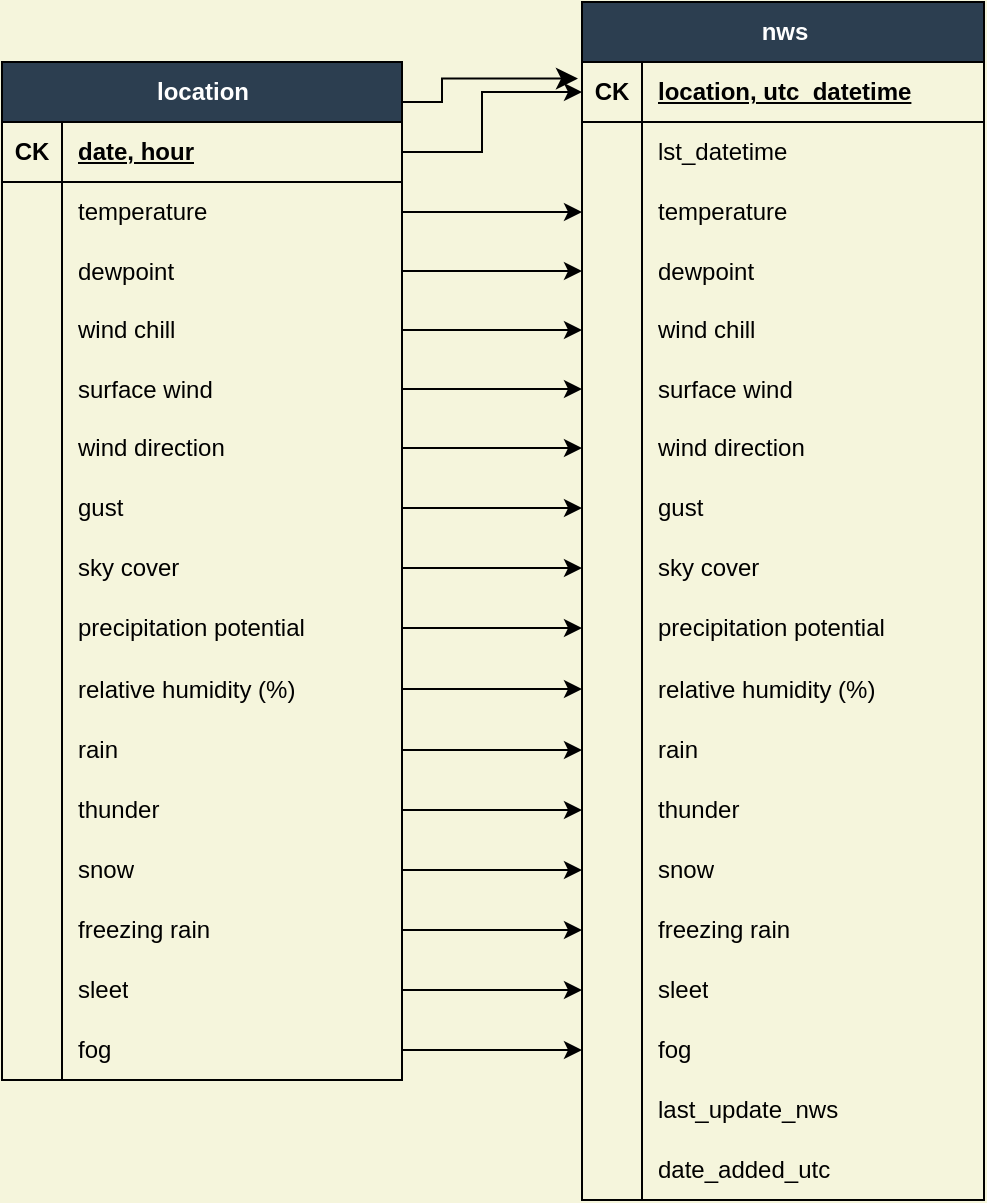 <mxfile version="21.0.2" type="device"><diagram id="R2lEEEUBdFMjLlhIrx00" name="Page-1"><mxGraphModel dx="772" dy="701" grid="1" gridSize="10" guides="1" tooltips="1" connect="1" arrows="1" fold="1" page="1" pageScale="1" pageWidth="1100" pageHeight="850" background="#f5f5dc" math="0" shadow="0" extFonts="Permanent Marker^https://fonts.googleapis.com/css?family=Permanent+Marker"><root><mxCell id="0"/><mxCell id="1" parent="0"/><mxCell id="__kaHYQm96mx7JJjUAg0-199" value="&lt;font color=&quot;#FFFFFF&quot;&gt;location&lt;/font&gt;" style="shape=table;startSize=30;container=1;collapsible=1;childLayout=tableLayout;fixedRows=1;rowLines=0;fontStyle=1;align=center;resizeLast=1;html=1;fillColor=#2c3e50;" parent="1" vertex="1"><mxGeometry x="40" y="50" width="200.0" height="509.0" as="geometry"><mxRectangle x="101" width="120" height="30" as="alternateBounds"/></mxGeometry></mxCell><mxCell id="__kaHYQm96mx7JJjUAg0-200" value="" style="shape=tableRow;horizontal=0;startSize=0;swimlaneHead=0;swimlaneBody=0;fillColor=none;collapsible=0;dropTarget=0;points=[[0,0.5],[1,0.5]];portConstraint=eastwest;top=0;left=0;right=0;bottom=1;" parent="__kaHYQm96mx7JJjUAg0-199" vertex="1"><mxGeometry y="30" width="200.0" height="30" as="geometry"/></mxCell><mxCell id="__kaHYQm96mx7JJjUAg0-201" value="CK" style="shape=partialRectangle;connectable=0;fillColor=none;top=0;left=0;bottom=0;right=0;fontStyle=1;overflow=hidden;whiteSpace=wrap;html=1;" parent="__kaHYQm96mx7JJjUAg0-200" vertex="1"><mxGeometry width="30" height="30" as="geometry"><mxRectangle width="30" height="30" as="alternateBounds"/></mxGeometry></mxCell><mxCell id="__kaHYQm96mx7JJjUAg0-202" value="&lt;div&gt;date, hour &lt;br&gt;&lt;/div&gt;" style="shape=partialRectangle;connectable=0;fillColor=none;top=0;left=0;bottom=0;right=0;align=left;spacingLeft=6;fontStyle=5;overflow=hidden;whiteSpace=wrap;html=1;" parent="__kaHYQm96mx7JJjUAg0-200" vertex="1"><mxGeometry x="30" width="170.0" height="30" as="geometry"><mxRectangle width="170.0" height="30" as="alternateBounds"/></mxGeometry></mxCell><mxCell id="__kaHYQm96mx7JJjUAg0-209" style="shape=tableRow;horizontal=0;startSize=0;swimlaneHead=0;swimlaneBody=0;fillColor=none;collapsible=0;dropTarget=0;points=[[0,0.5],[1,0.5]];portConstraint=eastwest;top=0;left=0;right=0;bottom=0;" parent="__kaHYQm96mx7JJjUAg0-199" vertex="1"><mxGeometry y="60" width="200.0" height="30" as="geometry"/></mxCell><mxCell id="__kaHYQm96mx7JJjUAg0-210" value="" style="shape=partialRectangle;connectable=0;fillColor=none;top=0;left=0;bottom=0;right=0;editable=1;overflow=hidden;whiteSpace=wrap;html=1;" parent="__kaHYQm96mx7JJjUAg0-209" vertex="1"><mxGeometry width="30" height="30" as="geometry"><mxRectangle width="30" height="30" as="alternateBounds"/></mxGeometry></mxCell><mxCell id="__kaHYQm96mx7JJjUAg0-211" value="temperature" style="shape=partialRectangle;connectable=0;fillColor=none;top=0;left=0;bottom=0;right=0;align=left;spacingLeft=6;overflow=hidden;whiteSpace=wrap;html=1;" parent="__kaHYQm96mx7JJjUAg0-209" vertex="1"><mxGeometry x="30" width="170.0" height="30" as="geometry"><mxRectangle width="170.0" height="30" as="alternateBounds"/></mxGeometry></mxCell><mxCell id="__kaHYQm96mx7JJjUAg0-212" style="shape=tableRow;horizontal=0;startSize=0;swimlaneHead=0;swimlaneBody=0;fillColor=none;collapsible=0;dropTarget=0;points=[[0,0.5],[1,0.5]];portConstraint=eastwest;top=0;left=0;right=0;bottom=0;" parent="__kaHYQm96mx7JJjUAg0-199" vertex="1"><mxGeometry y="90" width="200.0" height="29" as="geometry"/></mxCell><mxCell id="__kaHYQm96mx7JJjUAg0-213" style="shape=partialRectangle;connectable=0;fillColor=none;top=0;left=0;bottom=0;right=0;editable=1;overflow=hidden;whiteSpace=wrap;html=1;" parent="__kaHYQm96mx7JJjUAg0-212" vertex="1"><mxGeometry width="30" height="29" as="geometry"><mxRectangle width="30" height="29" as="alternateBounds"/></mxGeometry></mxCell><mxCell id="__kaHYQm96mx7JJjUAg0-214" value="&lt;div&gt;dewpoint&lt;/div&gt;" style="shape=partialRectangle;connectable=0;fillColor=none;top=0;left=0;bottom=0;right=0;align=left;spacingLeft=6;overflow=hidden;whiteSpace=wrap;html=1;" parent="__kaHYQm96mx7JJjUAg0-212" vertex="1"><mxGeometry x="30" width="170.0" height="29" as="geometry"><mxRectangle width="170.0" height="29" as="alternateBounds"/></mxGeometry></mxCell><mxCell id="__kaHYQm96mx7JJjUAg0-215" style="shape=tableRow;horizontal=0;startSize=0;swimlaneHead=0;swimlaneBody=0;fillColor=none;collapsible=0;dropTarget=0;points=[[0,0.5],[1,0.5]];portConstraint=eastwest;top=0;left=0;right=0;bottom=0;" parent="__kaHYQm96mx7JJjUAg0-199" vertex="1"><mxGeometry y="119" width="200.0" height="30" as="geometry"/></mxCell><mxCell id="__kaHYQm96mx7JJjUAg0-216" style="shape=partialRectangle;connectable=0;fillColor=none;top=0;left=0;bottom=0;right=0;editable=1;overflow=hidden;whiteSpace=wrap;html=1;" parent="__kaHYQm96mx7JJjUAg0-215" vertex="1"><mxGeometry width="30" height="30" as="geometry"><mxRectangle width="30" height="30" as="alternateBounds"/></mxGeometry></mxCell><mxCell id="__kaHYQm96mx7JJjUAg0-217" value="wind chill" style="shape=partialRectangle;connectable=0;fillColor=none;top=0;left=0;bottom=0;right=0;align=left;spacingLeft=6;overflow=hidden;whiteSpace=wrap;html=1;" parent="__kaHYQm96mx7JJjUAg0-215" vertex="1"><mxGeometry x="30" width="170.0" height="30" as="geometry"><mxRectangle width="170.0" height="30" as="alternateBounds"/></mxGeometry></mxCell><mxCell id="__kaHYQm96mx7JJjUAg0-218" style="shape=tableRow;horizontal=0;startSize=0;swimlaneHead=0;swimlaneBody=0;fillColor=none;collapsible=0;dropTarget=0;points=[[0,0.5],[1,0.5]];portConstraint=eastwest;top=0;left=0;right=0;bottom=0;" parent="__kaHYQm96mx7JJjUAg0-199" vertex="1"><mxGeometry y="149" width="200.0" height="29" as="geometry"/></mxCell><mxCell id="__kaHYQm96mx7JJjUAg0-219" style="shape=partialRectangle;connectable=0;fillColor=none;top=0;left=0;bottom=0;right=0;editable=1;overflow=hidden;whiteSpace=wrap;html=1;" parent="__kaHYQm96mx7JJjUAg0-218" vertex="1"><mxGeometry width="30" height="29" as="geometry"><mxRectangle width="30" height="29" as="alternateBounds"/></mxGeometry></mxCell><mxCell id="__kaHYQm96mx7JJjUAg0-220" value="surface wind " style="shape=partialRectangle;connectable=0;fillColor=none;top=0;left=0;bottom=0;right=0;align=left;spacingLeft=6;overflow=hidden;whiteSpace=wrap;html=1;" parent="__kaHYQm96mx7JJjUAg0-218" vertex="1"><mxGeometry x="30" width="170.0" height="29" as="geometry"><mxRectangle width="170.0" height="29" as="alternateBounds"/></mxGeometry></mxCell><mxCell id="__kaHYQm96mx7JJjUAg0-221" style="shape=tableRow;horizontal=0;startSize=0;swimlaneHead=0;swimlaneBody=0;fillColor=none;collapsible=0;dropTarget=0;points=[[0,0.5],[1,0.5]];portConstraint=eastwest;top=0;left=0;right=0;bottom=0;" parent="__kaHYQm96mx7JJjUAg0-199" vertex="1"><mxGeometry y="178" width="200.0" height="30" as="geometry"/></mxCell><mxCell id="__kaHYQm96mx7JJjUAg0-222" style="shape=partialRectangle;connectable=0;fillColor=none;top=0;left=0;bottom=0;right=0;editable=1;overflow=hidden;whiteSpace=wrap;html=1;" parent="__kaHYQm96mx7JJjUAg0-221" vertex="1"><mxGeometry width="30" height="30" as="geometry"><mxRectangle width="30" height="30" as="alternateBounds"/></mxGeometry></mxCell><mxCell id="__kaHYQm96mx7JJjUAg0-223" value="wind direction " style="shape=partialRectangle;connectable=0;fillColor=none;top=0;left=0;bottom=0;right=0;align=left;spacingLeft=6;overflow=hidden;whiteSpace=wrap;html=1;" parent="__kaHYQm96mx7JJjUAg0-221" vertex="1"><mxGeometry x="30" width="170.0" height="30" as="geometry"><mxRectangle width="170.0" height="30" as="alternateBounds"/></mxGeometry></mxCell><mxCell id="__kaHYQm96mx7JJjUAg0-224" style="shape=tableRow;horizontal=0;startSize=0;swimlaneHead=0;swimlaneBody=0;fillColor=none;collapsible=0;dropTarget=0;points=[[0,0.5],[1,0.5]];portConstraint=eastwest;top=0;left=0;right=0;bottom=0;" parent="__kaHYQm96mx7JJjUAg0-199" vertex="1"><mxGeometry y="208" width="200.0" height="30" as="geometry"/></mxCell><mxCell id="__kaHYQm96mx7JJjUAg0-225" style="shape=partialRectangle;connectable=0;fillColor=none;top=0;left=0;bottom=0;right=0;editable=1;overflow=hidden;whiteSpace=wrap;html=1;" parent="__kaHYQm96mx7JJjUAg0-224" vertex="1"><mxGeometry width="30" height="30" as="geometry"><mxRectangle width="30" height="30" as="alternateBounds"/></mxGeometry></mxCell><mxCell id="__kaHYQm96mx7JJjUAg0-226" value="gust " style="shape=partialRectangle;connectable=0;fillColor=none;top=0;left=0;bottom=0;right=0;align=left;spacingLeft=6;overflow=hidden;whiteSpace=wrap;html=1;" parent="__kaHYQm96mx7JJjUAg0-224" vertex="1"><mxGeometry x="30" width="170.0" height="30" as="geometry"><mxRectangle width="170.0" height="30" as="alternateBounds"/></mxGeometry></mxCell><mxCell id="__kaHYQm96mx7JJjUAg0-227" style="shape=tableRow;horizontal=0;startSize=0;swimlaneHead=0;swimlaneBody=0;fillColor=none;collapsible=0;dropTarget=0;points=[[0,0.5],[1,0.5]];portConstraint=eastwest;top=0;left=0;right=0;bottom=0;" parent="__kaHYQm96mx7JJjUAg0-199" vertex="1"><mxGeometry y="238" width="200.0" height="30" as="geometry"/></mxCell><mxCell id="__kaHYQm96mx7JJjUAg0-228" style="shape=partialRectangle;connectable=0;fillColor=none;top=0;left=0;bottom=0;right=0;editable=1;overflow=hidden;whiteSpace=wrap;html=1;" parent="__kaHYQm96mx7JJjUAg0-227" vertex="1"><mxGeometry width="30" height="30" as="geometry"><mxRectangle width="30" height="30" as="alternateBounds"/></mxGeometry></mxCell><mxCell id="__kaHYQm96mx7JJjUAg0-229" value="sky cover" style="shape=partialRectangle;connectable=0;fillColor=none;top=0;left=0;bottom=0;right=0;align=left;spacingLeft=6;overflow=hidden;whiteSpace=wrap;html=1;" parent="__kaHYQm96mx7JJjUAg0-227" vertex="1"><mxGeometry x="30" width="170.0" height="30" as="geometry"><mxRectangle width="170.0" height="30" as="alternateBounds"/></mxGeometry></mxCell><mxCell id="__kaHYQm96mx7JJjUAg0-230" style="shape=tableRow;horizontal=0;startSize=0;swimlaneHead=0;swimlaneBody=0;fillColor=none;collapsible=0;dropTarget=0;points=[[0,0.5],[1,0.5]];portConstraint=eastwest;top=0;left=0;right=0;bottom=0;" parent="__kaHYQm96mx7JJjUAg0-199" vertex="1"><mxGeometry y="268" width="200.0" height="30" as="geometry"/></mxCell><mxCell id="__kaHYQm96mx7JJjUAg0-231" style="shape=partialRectangle;connectable=0;fillColor=none;top=0;left=0;bottom=0;right=0;editable=1;overflow=hidden;whiteSpace=wrap;html=1;" parent="__kaHYQm96mx7JJjUAg0-230" vertex="1"><mxGeometry width="30" height="30" as="geometry"><mxRectangle width="30" height="30" as="alternateBounds"/></mxGeometry></mxCell><mxCell id="__kaHYQm96mx7JJjUAg0-232" value="precipitation potential " style="shape=partialRectangle;connectable=0;fillColor=none;top=0;left=0;bottom=0;right=0;align=left;spacingLeft=6;overflow=hidden;whiteSpace=wrap;html=1;" parent="__kaHYQm96mx7JJjUAg0-230" vertex="1"><mxGeometry x="30" width="170.0" height="30" as="geometry"><mxRectangle width="170.0" height="30" as="alternateBounds"/></mxGeometry></mxCell><mxCell id="__kaHYQm96mx7JJjUAg0-233" style="shape=tableRow;horizontal=0;startSize=0;swimlaneHead=0;swimlaneBody=0;fillColor=none;collapsible=0;dropTarget=0;points=[[0,0.5],[1,0.5]];portConstraint=eastwest;top=0;left=0;right=0;bottom=0;" parent="__kaHYQm96mx7JJjUAg0-199" vertex="1"><mxGeometry y="298" width="200.0" height="31" as="geometry"/></mxCell><mxCell id="__kaHYQm96mx7JJjUAg0-234" style="shape=partialRectangle;connectable=0;fillColor=none;top=0;left=0;bottom=0;right=0;editable=1;overflow=hidden;whiteSpace=wrap;html=1;" parent="__kaHYQm96mx7JJjUAg0-233" vertex="1"><mxGeometry width="30" height="31" as="geometry"><mxRectangle width="30" height="31" as="alternateBounds"/></mxGeometry></mxCell><mxCell id="__kaHYQm96mx7JJjUAg0-235" value="relative humidity (%) " style="shape=partialRectangle;connectable=0;fillColor=none;top=0;left=0;bottom=0;right=0;align=left;spacingLeft=6;overflow=hidden;whiteSpace=wrap;html=1;" parent="__kaHYQm96mx7JJjUAg0-233" vertex="1"><mxGeometry x="30" width="170.0" height="31" as="geometry"><mxRectangle width="170.0" height="31" as="alternateBounds"/></mxGeometry></mxCell><mxCell id="__kaHYQm96mx7JJjUAg0-236" style="shape=tableRow;horizontal=0;startSize=0;swimlaneHead=0;swimlaneBody=0;fillColor=none;collapsible=0;dropTarget=0;points=[[0,0.5],[1,0.5]];portConstraint=eastwest;top=0;left=0;right=0;bottom=0;" parent="__kaHYQm96mx7JJjUAg0-199" vertex="1"><mxGeometry y="329" width="200.0" height="30" as="geometry"/></mxCell><mxCell id="__kaHYQm96mx7JJjUAg0-237" style="shape=partialRectangle;connectable=0;fillColor=none;top=0;left=0;bottom=0;right=0;editable=1;overflow=hidden;whiteSpace=wrap;html=1;" parent="__kaHYQm96mx7JJjUAg0-236" vertex="1"><mxGeometry width="30" height="30" as="geometry"><mxRectangle width="30" height="30" as="alternateBounds"/></mxGeometry></mxCell><mxCell id="__kaHYQm96mx7JJjUAg0-238" value="&lt;div&gt;rain &lt;br&gt;&lt;/div&gt;" style="shape=partialRectangle;connectable=0;fillColor=none;top=0;left=0;bottom=0;right=0;align=left;spacingLeft=6;overflow=hidden;whiteSpace=wrap;html=1;" parent="__kaHYQm96mx7JJjUAg0-236" vertex="1"><mxGeometry x="30" width="170.0" height="30" as="geometry"><mxRectangle width="170.0" height="30" as="alternateBounds"/></mxGeometry></mxCell><mxCell id="__kaHYQm96mx7JJjUAg0-239" style="shape=tableRow;horizontal=0;startSize=0;swimlaneHead=0;swimlaneBody=0;fillColor=none;collapsible=0;dropTarget=0;points=[[0,0.5],[1,0.5]];portConstraint=eastwest;top=0;left=0;right=0;bottom=0;" parent="__kaHYQm96mx7JJjUAg0-199" vertex="1"><mxGeometry y="359" width="200.0" height="30" as="geometry"/></mxCell><mxCell id="__kaHYQm96mx7JJjUAg0-240" style="shape=partialRectangle;connectable=0;fillColor=none;top=0;left=0;bottom=0;right=0;editable=1;overflow=hidden;whiteSpace=wrap;html=1;" parent="__kaHYQm96mx7JJjUAg0-239" vertex="1"><mxGeometry width="30" height="30" as="geometry"><mxRectangle width="30" height="30" as="alternateBounds"/></mxGeometry></mxCell><mxCell id="__kaHYQm96mx7JJjUAg0-241" value="thunder " style="shape=partialRectangle;connectable=0;fillColor=none;top=0;left=0;bottom=0;right=0;align=left;spacingLeft=6;overflow=hidden;whiteSpace=wrap;html=1;" parent="__kaHYQm96mx7JJjUAg0-239" vertex="1"><mxGeometry x="30" width="170.0" height="30" as="geometry"><mxRectangle width="170.0" height="30" as="alternateBounds"/></mxGeometry></mxCell><mxCell id="WIcXrhWQ59mUm406_0vL-55" style="shape=tableRow;horizontal=0;startSize=0;swimlaneHead=0;swimlaneBody=0;fillColor=none;collapsible=0;dropTarget=0;points=[[0,0.5],[1,0.5]];portConstraint=eastwest;top=0;left=0;right=0;bottom=0;" vertex="1" parent="__kaHYQm96mx7JJjUAg0-199"><mxGeometry y="389" width="200.0" height="30" as="geometry"/></mxCell><mxCell id="WIcXrhWQ59mUm406_0vL-56" style="shape=partialRectangle;connectable=0;fillColor=none;top=0;left=0;bottom=0;right=0;editable=1;overflow=hidden;whiteSpace=wrap;html=1;" vertex="1" parent="WIcXrhWQ59mUm406_0vL-55"><mxGeometry width="30" height="30" as="geometry"><mxRectangle width="30" height="30" as="alternateBounds"/></mxGeometry></mxCell><mxCell id="WIcXrhWQ59mUm406_0vL-57" value="snow " style="shape=partialRectangle;connectable=0;fillColor=none;top=0;left=0;bottom=0;right=0;align=left;spacingLeft=6;overflow=hidden;whiteSpace=wrap;html=1;" vertex="1" parent="WIcXrhWQ59mUm406_0vL-55"><mxGeometry x="30" width="170.0" height="30" as="geometry"><mxRectangle width="170.0" height="30" as="alternateBounds"/></mxGeometry></mxCell><mxCell id="__kaHYQm96mx7JJjUAg0-254" style="shape=tableRow;horizontal=0;startSize=0;swimlaneHead=0;swimlaneBody=0;fillColor=none;collapsible=0;dropTarget=0;points=[[0,0.5],[1,0.5]];portConstraint=eastwest;top=0;left=0;right=0;bottom=0;" parent="__kaHYQm96mx7JJjUAg0-199" vertex="1"><mxGeometry y="419" width="200.0" height="30" as="geometry"/></mxCell><mxCell id="__kaHYQm96mx7JJjUAg0-255" style="shape=partialRectangle;connectable=0;fillColor=none;top=0;left=0;bottom=0;right=0;editable=1;overflow=hidden;whiteSpace=wrap;html=1;" parent="__kaHYQm96mx7JJjUAg0-254" vertex="1"><mxGeometry width="30" height="30" as="geometry"><mxRectangle width="30" height="30" as="alternateBounds"/></mxGeometry></mxCell><mxCell id="__kaHYQm96mx7JJjUAg0-256" value="freezing rain " style="shape=partialRectangle;connectable=0;fillColor=none;top=0;left=0;bottom=0;right=0;align=left;spacingLeft=6;overflow=hidden;whiteSpace=wrap;html=1;" parent="__kaHYQm96mx7JJjUAg0-254" vertex="1"><mxGeometry x="30" width="170.0" height="30" as="geometry"><mxRectangle width="170.0" height="30" as="alternateBounds"/></mxGeometry></mxCell><mxCell id="WIcXrhWQ59mUm406_0vL-3" style="shape=tableRow;horizontal=0;startSize=0;swimlaneHead=0;swimlaneBody=0;fillColor=none;collapsible=0;dropTarget=0;points=[[0,0.5],[1,0.5]];portConstraint=eastwest;top=0;left=0;right=0;bottom=0;" vertex="1" parent="__kaHYQm96mx7JJjUAg0-199"><mxGeometry y="449" width="200.0" height="30" as="geometry"/></mxCell><mxCell id="WIcXrhWQ59mUm406_0vL-4" style="shape=partialRectangle;connectable=0;fillColor=none;top=0;left=0;bottom=0;right=0;editable=1;overflow=hidden;whiteSpace=wrap;html=1;" vertex="1" parent="WIcXrhWQ59mUm406_0vL-3"><mxGeometry width="30" height="30" as="geometry"><mxRectangle width="30" height="30" as="alternateBounds"/></mxGeometry></mxCell><mxCell id="WIcXrhWQ59mUm406_0vL-5" value="sleet " style="shape=partialRectangle;connectable=0;fillColor=none;top=0;left=0;bottom=0;right=0;align=left;spacingLeft=6;overflow=hidden;whiteSpace=wrap;html=1;" vertex="1" parent="WIcXrhWQ59mUm406_0vL-3"><mxGeometry x="30" width="170.0" height="30" as="geometry"><mxRectangle width="170.0" height="30" as="alternateBounds"/></mxGeometry></mxCell><mxCell id="WIcXrhWQ59mUm406_0vL-58" style="shape=tableRow;horizontal=0;startSize=0;swimlaneHead=0;swimlaneBody=0;fillColor=none;collapsible=0;dropTarget=0;points=[[0,0.5],[1,0.5]];portConstraint=eastwest;top=0;left=0;right=0;bottom=0;" vertex="1" parent="__kaHYQm96mx7JJjUAg0-199"><mxGeometry y="479" width="200.0" height="30" as="geometry"/></mxCell><mxCell id="WIcXrhWQ59mUm406_0vL-59" style="shape=partialRectangle;connectable=0;fillColor=none;top=0;left=0;bottom=0;right=0;editable=1;overflow=hidden;whiteSpace=wrap;html=1;" vertex="1" parent="WIcXrhWQ59mUm406_0vL-58"><mxGeometry width="30" height="30" as="geometry"><mxRectangle width="30" height="30" as="alternateBounds"/></mxGeometry></mxCell><mxCell id="WIcXrhWQ59mUm406_0vL-60" value="fog " style="shape=partialRectangle;connectable=0;fillColor=none;top=0;left=0;bottom=0;right=0;align=left;spacingLeft=6;overflow=hidden;whiteSpace=wrap;html=1;" vertex="1" parent="WIcXrhWQ59mUm406_0vL-58"><mxGeometry x="30" width="170.0" height="30" as="geometry"><mxRectangle width="170.0" height="30" as="alternateBounds"/></mxGeometry></mxCell><mxCell id="WIcXrhWQ59mUm406_0vL-6" value="&lt;font color=&quot;#FFFFFF&quot;&gt;nws&lt;/font&gt;" style="shape=table;startSize=30;container=1;collapsible=1;childLayout=tableLayout;fixedRows=1;rowLines=0;fontStyle=1;align=center;resizeLast=1;html=1;fillColor=#2c3e50;" vertex="1" parent="1"><mxGeometry x="330" y="20" width="201" height="599.0" as="geometry"><mxRectangle x="101" width="120" height="30" as="alternateBounds"/></mxGeometry></mxCell><mxCell id="WIcXrhWQ59mUm406_0vL-7" value="" style="shape=tableRow;horizontal=0;startSize=0;swimlaneHead=0;swimlaneBody=0;fillColor=none;collapsible=0;dropTarget=0;points=[[0,0.5],[1,0.5]];portConstraint=eastwest;top=0;left=0;right=0;bottom=1;" vertex="1" parent="WIcXrhWQ59mUm406_0vL-6"><mxGeometry y="30" width="201" height="30" as="geometry"/></mxCell><mxCell id="WIcXrhWQ59mUm406_0vL-8" value="CK" style="shape=partialRectangle;connectable=0;fillColor=none;top=0;left=0;bottom=0;right=0;fontStyle=1;overflow=hidden;whiteSpace=wrap;html=1;" vertex="1" parent="WIcXrhWQ59mUm406_0vL-7"><mxGeometry width="30" height="30" as="geometry"><mxRectangle width="30" height="30" as="alternateBounds"/></mxGeometry></mxCell><mxCell id="WIcXrhWQ59mUm406_0vL-9" value="location, utc_datetime " style="shape=partialRectangle;connectable=0;fillColor=none;top=0;left=0;bottom=0;right=0;align=left;spacingLeft=6;fontStyle=5;overflow=hidden;whiteSpace=wrap;html=1;" vertex="1" parent="WIcXrhWQ59mUm406_0vL-7"><mxGeometry x="30" width="171" height="30" as="geometry"><mxRectangle width="171" height="30" as="alternateBounds"/></mxGeometry></mxCell><mxCell id="WIcXrhWQ59mUm406_0vL-10" style="shape=tableRow;horizontal=0;startSize=0;swimlaneHead=0;swimlaneBody=0;fillColor=none;collapsible=0;dropTarget=0;points=[[0,0.5],[1,0.5]];portConstraint=eastwest;top=0;left=0;right=0;bottom=0;" vertex="1" parent="WIcXrhWQ59mUm406_0vL-6"><mxGeometry y="60" width="201" height="30" as="geometry"/></mxCell><mxCell id="WIcXrhWQ59mUm406_0vL-11" style="shape=partialRectangle;connectable=0;fillColor=none;top=0;left=0;bottom=0;right=0;editable=1;overflow=hidden;whiteSpace=wrap;html=1;" vertex="1" parent="WIcXrhWQ59mUm406_0vL-10"><mxGeometry width="30" height="30" as="geometry"><mxRectangle width="30" height="30" as="alternateBounds"/></mxGeometry></mxCell><mxCell id="WIcXrhWQ59mUm406_0vL-12" value="lst_datetime" style="shape=partialRectangle;connectable=0;fillColor=none;top=0;left=0;bottom=0;right=0;align=left;spacingLeft=6;overflow=hidden;whiteSpace=wrap;html=1;" vertex="1" parent="WIcXrhWQ59mUm406_0vL-10"><mxGeometry x="30" width="171" height="30" as="geometry"><mxRectangle width="171" height="30" as="alternateBounds"/></mxGeometry></mxCell><mxCell id="WIcXrhWQ59mUm406_0vL-16" style="shape=tableRow;horizontal=0;startSize=0;swimlaneHead=0;swimlaneBody=0;fillColor=none;collapsible=0;dropTarget=0;points=[[0,0.5],[1,0.5]];portConstraint=eastwest;top=0;left=0;right=0;bottom=0;" vertex="1" parent="WIcXrhWQ59mUm406_0vL-6"><mxGeometry y="90" width="201" height="30" as="geometry"/></mxCell><mxCell id="WIcXrhWQ59mUm406_0vL-17" value="" style="shape=partialRectangle;connectable=0;fillColor=none;top=0;left=0;bottom=0;right=0;editable=1;overflow=hidden;whiteSpace=wrap;html=1;" vertex="1" parent="WIcXrhWQ59mUm406_0vL-16"><mxGeometry width="30" height="30" as="geometry"><mxRectangle width="30" height="30" as="alternateBounds"/></mxGeometry></mxCell><mxCell id="WIcXrhWQ59mUm406_0vL-18" value="temperature" style="shape=partialRectangle;connectable=0;fillColor=none;top=0;left=0;bottom=0;right=0;align=left;spacingLeft=6;overflow=hidden;whiteSpace=wrap;html=1;" vertex="1" parent="WIcXrhWQ59mUm406_0vL-16"><mxGeometry x="30" width="171" height="30" as="geometry"><mxRectangle width="171" height="30" as="alternateBounds"/></mxGeometry></mxCell><mxCell id="WIcXrhWQ59mUm406_0vL-19" style="shape=tableRow;horizontal=0;startSize=0;swimlaneHead=0;swimlaneBody=0;fillColor=none;collapsible=0;dropTarget=0;points=[[0,0.5],[1,0.5]];portConstraint=eastwest;top=0;left=0;right=0;bottom=0;" vertex="1" parent="WIcXrhWQ59mUm406_0vL-6"><mxGeometry y="120" width="201" height="29" as="geometry"/></mxCell><mxCell id="WIcXrhWQ59mUm406_0vL-20" style="shape=partialRectangle;connectable=0;fillColor=none;top=0;left=0;bottom=0;right=0;editable=1;overflow=hidden;whiteSpace=wrap;html=1;" vertex="1" parent="WIcXrhWQ59mUm406_0vL-19"><mxGeometry width="30" height="29" as="geometry"><mxRectangle width="30" height="29" as="alternateBounds"/></mxGeometry></mxCell><mxCell id="WIcXrhWQ59mUm406_0vL-21" value="&lt;div&gt;dewpoint&lt;/div&gt;" style="shape=partialRectangle;connectable=0;fillColor=none;top=0;left=0;bottom=0;right=0;align=left;spacingLeft=6;overflow=hidden;whiteSpace=wrap;html=1;" vertex="1" parent="WIcXrhWQ59mUm406_0vL-19"><mxGeometry x="30" width="171" height="29" as="geometry"><mxRectangle width="171" height="29" as="alternateBounds"/></mxGeometry></mxCell><mxCell id="WIcXrhWQ59mUm406_0vL-22" style="shape=tableRow;horizontal=0;startSize=0;swimlaneHead=0;swimlaneBody=0;fillColor=none;collapsible=0;dropTarget=0;points=[[0,0.5],[1,0.5]];portConstraint=eastwest;top=0;left=0;right=0;bottom=0;" vertex="1" parent="WIcXrhWQ59mUm406_0vL-6"><mxGeometry y="149" width="201" height="30" as="geometry"/></mxCell><mxCell id="WIcXrhWQ59mUm406_0vL-23" style="shape=partialRectangle;connectable=0;fillColor=none;top=0;left=0;bottom=0;right=0;editable=1;overflow=hidden;whiteSpace=wrap;html=1;" vertex="1" parent="WIcXrhWQ59mUm406_0vL-22"><mxGeometry width="30" height="30" as="geometry"><mxRectangle width="30" height="30" as="alternateBounds"/></mxGeometry></mxCell><mxCell id="WIcXrhWQ59mUm406_0vL-24" value="wind chill" style="shape=partialRectangle;connectable=0;fillColor=none;top=0;left=0;bottom=0;right=0;align=left;spacingLeft=6;overflow=hidden;whiteSpace=wrap;html=1;" vertex="1" parent="WIcXrhWQ59mUm406_0vL-22"><mxGeometry x="30" width="171" height="30" as="geometry"><mxRectangle width="171" height="30" as="alternateBounds"/></mxGeometry></mxCell><mxCell id="WIcXrhWQ59mUm406_0vL-25" style="shape=tableRow;horizontal=0;startSize=0;swimlaneHead=0;swimlaneBody=0;fillColor=none;collapsible=0;dropTarget=0;points=[[0,0.5],[1,0.5]];portConstraint=eastwest;top=0;left=0;right=0;bottom=0;" vertex="1" parent="WIcXrhWQ59mUm406_0vL-6"><mxGeometry y="179" width="201" height="29" as="geometry"/></mxCell><mxCell id="WIcXrhWQ59mUm406_0vL-26" style="shape=partialRectangle;connectable=0;fillColor=none;top=0;left=0;bottom=0;right=0;editable=1;overflow=hidden;whiteSpace=wrap;html=1;" vertex="1" parent="WIcXrhWQ59mUm406_0vL-25"><mxGeometry width="30" height="29" as="geometry"><mxRectangle width="30" height="29" as="alternateBounds"/></mxGeometry></mxCell><mxCell id="WIcXrhWQ59mUm406_0vL-27" value="surface wind " style="shape=partialRectangle;connectable=0;fillColor=none;top=0;left=0;bottom=0;right=0;align=left;spacingLeft=6;overflow=hidden;whiteSpace=wrap;html=1;" vertex="1" parent="WIcXrhWQ59mUm406_0vL-25"><mxGeometry x="30" width="171" height="29" as="geometry"><mxRectangle width="171" height="29" as="alternateBounds"/></mxGeometry></mxCell><mxCell id="WIcXrhWQ59mUm406_0vL-28" style="shape=tableRow;horizontal=0;startSize=0;swimlaneHead=0;swimlaneBody=0;fillColor=none;collapsible=0;dropTarget=0;points=[[0,0.5],[1,0.5]];portConstraint=eastwest;top=0;left=0;right=0;bottom=0;" vertex="1" parent="WIcXrhWQ59mUm406_0vL-6"><mxGeometry y="208" width="201" height="30" as="geometry"/></mxCell><mxCell id="WIcXrhWQ59mUm406_0vL-29" style="shape=partialRectangle;connectable=0;fillColor=none;top=0;left=0;bottom=0;right=0;editable=1;overflow=hidden;whiteSpace=wrap;html=1;" vertex="1" parent="WIcXrhWQ59mUm406_0vL-28"><mxGeometry width="30" height="30" as="geometry"><mxRectangle width="30" height="30" as="alternateBounds"/></mxGeometry></mxCell><mxCell id="WIcXrhWQ59mUm406_0vL-30" value="wind direction " style="shape=partialRectangle;connectable=0;fillColor=none;top=0;left=0;bottom=0;right=0;align=left;spacingLeft=6;overflow=hidden;whiteSpace=wrap;html=1;" vertex="1" parent="WIcXrhWQ59mUm406_0vL-28"><mxGeometry x="30" width="171" height="30" as="geometry"><mxRectangle width="171" height="30" as="alternateBounds"/></mxGeometry></mxCell><mxCell id="WIcXrhWQ59mUm406_0vL-31" style="shape=tableRow;horizontal=0;startSize=0;swimlaneHead=0;swimlaneBody=0;fillColor=none;collapsible=0;dropTarget=0;points=[[0,0.5],[1,0.5]];portConstraint=eastwest;top=0;left=0;right=0;bottom=0;" vertex="1" parent="WIcXrhWQ59mUm406_0vL-6"><mxGeometry y="238" width="201" height="30" as="geometry"/></mxCell><mxCell id="WIcXrhWQ59mUm406_0vL-32" style="shape=partialRectangle;connectable=0;fillColor=none;top=0;left=0;bottom=0;right=0;editable=1;overflow=hidden;whiteSpace=wrap;html=1;" vertex="1" parent="WIcXrhWQ59mUm406_0vL-31"><mxGeometry width="30" height="30" as="geometry"><mxRectangle width="30" height="30" as="alternateBounds"/></mxGeometry></mxCell><mxCell id="WIcXrhWQ59mUm406_0vL-33" value="gust " style="shape=partialRectangle;connectable=0;fillColor=none;top=0;left=0;bottom=0;right=0;align=left;spacingLeft=6;overflow=hidden;whiteSpace=wrap;html=1;" vertex="1" parent="WIcXrhWQ59mUm406_0vL-31"><mxGeometry x="30" width="171" height="30" as="geometry"><mxRectangle width="171" height="30" as="alternateBounds"/></mxGeometry></mxCell><mxCell id="WIcXrhWQ59mUm406_0vL-34" style="shape=tableRow;horizontal=0;startSize=0;swimlaneHead=0;swimlaneBody=0;fillColor=none;collapsible=0;dropTarget=0;points=[[0,0.5],[1,0.5]];portConstraint=eastwest;top=0;left=0;right=0;bottom=0;" vertex="1" parent="WIcXrhWQ59mUm406_0vL-6"><mxGeometry y="268" width="201" height="30" as="geometry"/></mxCell><mxCell id="WIcXrhWQ59mUm406_0vL-35" style="shape=partialRectangle;connectable=0;fillColor=none;top=0;left=0;bottom=0;right=0;editable=1;overflow=hidden;whiteSpace=wrap;html=1;" vertex="1" parent="WIcXrhWQ59mUm406_0vL-34"><mxGeometry width="30" height="30" as="geometry"><mxRectangle width="30" height="30" as="alternateBounds"/></mxGeometry></mxCell><mxCell id="WIcXrhWQ59mUm406_0vL-36" value="sky cover" style="shape=partialRectangle;connectable=0;fillColor=none;top=0;left=0;bottom=0;right=0;align=left;spacingLeft=6;overflow=hidden;whiteSpace=wrap;html=1;" vertex="1" parent="WIcXrhWQ59mUm406_0vL-34"><mxGeometry x="30" width="171" height="30" as="geometry"><mxRectangle width="171" height="30" as="alternateBounds"/></mxGeometry></mxCell><mxCell id="WIcXrhWQ59mUm406_0vL-37" style="shape=tableRow;horizontal=0;startSize=0;swimlaneHead=0;swimlaneBody=0;fillColor=none;collapsible=0;dropTarget=0;points=[[0,0.5],[1,0.5]];portConstraint=eastwest;top=0;left=0;right=0;bottom=0;" vertex="1" parent="WIcXrhWQ59mUm406_0vL-6"><mxGeometry y="298" width="201" height="30" as="geometry"/></mxCell><mxCell id="WIcXrhWQ59mUm406_0vL-38" style="shape=partialRectangle;connectable=0;fillColor=none;top=0;left=0;bottom=0;right=0;editable=1;overflow=hidden;whiteSpace=wrap;html=1;" vertex="1" parent="WIcXrhWQ59mUm406_0vL-37"><mxGeometry width="30" height="30" as="geometry"><mxRectangle width="30" height="30" as="alternateBounds"/></mxGeometry></mxCell><mxCell id="WIcXrhWQ59mUm406_0vL-39" value="precipitation potential " style="shape=partialRectangle;connectable=0;fillColor=none;top=0;left=0;bottom=0;right=0;align=left;spacingLeft=6;overflow=hidden;whiteSpace=wrap;html=1;" vertex="1" parent="WIcXrhWQ59mUm406_0vL-37"><mxGeometry x="30" width="171" height="30" as="geometry"><mxRectangle width="171" height="30" as="alternateBounds"/></mxGeometry></mxCell><mxCell id="WIcXrhWQ59mUm406_0vL-40" style="shape=tableRow;horizontal=0;startSize=0;swimlaneHead=0;swimlaneBody=0;fillColor=none;collapsible=0;dropTarget=0;points=[[0,0.5],[1,0.5]];portConstraint=eastwest;top=0;left=0;right=0;bottom=0;" vertex="1" parent="WIcXrhWQ59mUm406_0vL-6"><mxGeometry y="328" width="201" height="31" as="geometry"/></mxCell><mxCell id="WIcXrhWQ59mUm406_0vL-41" style="shape=partialRectangle;connectable=0;fillColor=none;top=0;left=0;bottom=0;right=0;editable=1;overflow=hidden;whiteSpace=wrap;html=1;" vertex="1" parent="WIcXrhWQ59mUm406_0vL-40"><mxGeometry width="30" height="31" as="geometry"><mxRectangle width="30" height="31" as="alternateBounds"/></mxGeometry></mxCell><mxCell id="WIcXrhWQ59mUm406_0vL-42" value="relative humidity (%) " style="shape=partialRectangle;connectable=0;fillColor=none;top=0;left=0;bottom=0;right=0;align=left;spacingLeft=6;overflow=hidden;whiteSpace=wrap;html=1;" vertex="1" parent="WIcXrhWQ59mUm406_0vL-40"><mxGeometry x="30" width="171" height="31" as="geometry"><mxRectangle width="171" height="31" as="alternateBounds"/></mxGeometry></mxCell><mxCell id="WIcXrhWQ59mUm406_0vL-43" style="shape=tableRow;horizontal=0;startSize=0;swimlaneHead=0;swimlaneBody=0;fillColor=none;collapsible=0;dropTarget=0;points=[[0,0.5],[1,0.5]];portConstraint=eastwest;top=0;left=0;right=0;bottom=0;" vertex="1" parent="WIcXrhWQ59mUm406_0vL-6"><mxGeometry y="359" width="201" height="30" as="geometry"/></mxCell><mxCell id="WIcXrhWQ59mUm406_0vL-44" style="shape=partialRectangle;connectable=0;fillColor=none;top=0;left=0;bottom=0;right=0;editable=1;overflow=hidden;whiteSpace=wrap;html=1;" vertex="1" parent="WIcXrhWQ59mUm406_0vL-43"><mxGeometry width="30" height="30" as="geometry"><mxRectangle width="30" height="30" as="alternateBounds"/></mxGeometry></mxCell><mxCell id="WIcXrhWQ59mUm406_0vL-45" value="&lt;div&gt;rain &lt;br&gt;&lt;/div&gt;" style="shape=partialRectangle;connectable=0;fillColor=none;top=0;left=0;bottom=0;right=0;align=left;spacingLeft=6;overflow=hidden;whiteSpace=wrap;html=1;" vertex="1" parent="WIcXrhWQ59mUm406_0vL-43"><mxGeometry x="30" width="171" height="30" as="geometry"><mxRectangle width="171" height="30" as="alternateBounds"/></mxGeometry></mxCell><mxCell id="WIcXrhWQ59mUm406_0vL-46" style="shape=tableRow;horizontal=0;startSize=0;swimlaneHead=0;swimlaneBody=0;fillColor=none;collapsible=0;dropTarget=0;points=[[0,0.5],[1,0.5]];portConstraint=eastwest;top=0;left=0;right=0;bottom=0;" vertex="1" parent="WIcXrhWQ59mUm406_0vL-6"><mxGeometry y="389" width="201" height="30" as="geometry"/></mxCell><mxCell id="WIcXrhWQ59mUm406_0vL-47" style="shape=partialRectangle;connectable=0;fillColor=none;top=0;left=0;bottom=0;right=0;editable=1;overflow=hidden;whiteSpace=wrap;html=1;" vertex="1" parent="WIcXrhWQ59mUm406_0vL-46"><mxGeometry width="30" height="30" as="geometry"><mxRectangle width="30" height="30" as="alternateBounds"/></mxGeometry></mxCell><mxCell id="WIcXrhWQ59mUm406_0vL-48" value="thunder " style="shape=partialRectangle;connectable=0;fillColor=none;top=0;left=0;bottom=0;right=0;align=left;spacingLeft=6;overflow=hidden;whiteSpace=wrap;html=1;" vertex="1" parent="WIcXrhWQ59mUm406_0vL-46"><mxGeometry x="30" width="171" height="30" as="geometry"><mxRectangle width="171" height="30" as="alternateBounds"/></mxGeometry></mxCell><mxCell id="WIcXrhWQ59mUm406_0vL-67" style="shape=tableRow;horizontal=0;startSize=0;swimlaneHead=0;swimlaneBody=0;fillColor=none;collapsible=0;dropTarget=0;points=[[0,0.5],[1,0.5]];portConstraint=eastwest;top=0;left=0;right=0;bottom=0;" vertex="1" parent="WIcXrhWQ59mUm406_0vL-6"><mxGeometry y="419" width="201" height="30" as="geometry"/></mxCell><mxCell id="WIcXrhWQ59mUm406_0vL-68" style="shape=partialRectangle;connectable=0;fillColor=none;top=0;left=0;bottom=0;right=0;editable=1;overflow=hidden;whiteSpace=wrap;html=1;" vertex="1" parent="WIcXrhWQ59mUm406_0vL-67"><mxGeometry width="30" height="30" as="geometry"><mxRectangle width="30" height="30" as="alternateBounds"/></mxGeometry></mxCell><mxCell id="WIcXrhWQ59mUm406_0vL-69" value="snow " style="shape=partialRectangle;connectable=0;fillColor=none;top=0;left=0;bottom=0;right=0;align=left;spacingLeft=6;overflow=hidden;whiteSpace=wrap;html=1;" vertex="1" parent="WIcXrhWQ59mUm406_0vL-67"><mxGeometry x="30" width="171" height="30" as="geometry"><mxRectangle width="171" height="30" as="alternateBounds"/></mxGeometry></mxCell><mxCell id="WIcXrhWQ59mUm406_0vL-49" style="shape=tableRow;horizontal=0;startSize=0;swimlaneHead=0;swimlaneBody=0;fillColor=none;collapsible=0;dropTarget=0;points=[[0,0.5],[1,0.5]];portConstraint=eastwest;top=0;left=0;right=0;bottom=0;" vertex="1" parent="WIcXrhWQ59mUm406_0vL-6"><mxGeometry y="449" width="201" height="30" as="geometry"/></mxCell><mxCell id="WIcXrhWQ59mUm406_0vL-50" style="shape=partialRectangle;connectable=0;fillColor=none;top=0;left=0;bottom=0;right=0;editable=1;overflow=hidden;whiteSpace=wrap;html=1;" vertex="1" parent="WIcXrhWQ59mUm406_0vL-49"><mxGeometry width="30" height="30" as="geometry"><mxRectangle width="30" height="30" as="alternateBounds"/></mxGeometry></mxCell><mxCell id="WIcXrhWQ59mUm406_0vL-51" value="freezing rain " style="shape=partialRectangle;connectable=0;fillColor=none;top=0;left=0;bottom=0;right=0;align=left;spacingLeft=6;overflow=hidden;whiteSpace=wrap;html=1;" vertex="1" parent="WIcXrhWQ59mUm406_0vL-49"><mxGeometry x="30" width="171" height="30" as="geometry"><mxRectangle width="171" height="30" as="alternateBounds"/></mxGeometry></mxCell><mxCell id="WIcXrhWQ59mUm406_0vL-61" style="shape=tableRow;horizontal=0;startSize=0;swimlaneHead=0;swimlaneBody=0;fillColor=none;collapsible=0;dropTarget=0;points=[[0,0.5],[1,0.5]];portConstraint=eastwest;top=0;left=0;right=0;bottom=0;" vertex="1" parent="WIcXrhWQ59mUm406_0vL-6"><mxGeometry y="479" width="201" height="30" as="geometry"/></mxCell><mxCell id="WIcXrhWQ59mUm406_0vL-62" style="shape=partialRectangle;connectable=0;fillColor=none;top=0;left=0;bottom=0;right=0;editable=1;overflow=hidden;whiteSpace=wrap;html=1;" vertex="1" parent="WIcXrhWQ59mUm406_0vL-61"><mxGeometry width="30" height="30" as="geometry"><mxRectangle width="30" height="30" as="alternateBounds"/></mxGeometry></mxCell><mxCell id="WIcXrhWQ59mUm406_0vL-63" value="sleet" style="shape=partialRectangle;connectable=0;fillColor=none;top=0;left=0;bottom=0;right=0;align=left;spacingLeft=6;overflow=hidden;whiteSpace=wrap;html=1;" vertex="1" parent="WIcXrhWQ59mUm406_0vL-61"><mxGeometry x="30" width="171" height="30" as="geometry"><mxRectangle width="171" height="30" as="alternateBounds"/></mxGeometry></mxCell><mxCell id="WIcXrhWQ59mUm406_0vL-52" style="shape=tableRow;horizontal=0;startSize=0;swimlaneHead=0;swimlaneBody=0;fillColor=none;collapsible=0;dropTarget=0;points=[[0,0.5],[1,0.5]];portConstraint=eastwest;top=0;left=0;right=0;bottom=0;" vertex="1" parent="WIcXrhWQ59mUm406_0vL-6"><mxGeometry y="509" width="201" height="30" as="geometry"/></mxCell><mxCell id="WIcXrhWQ59mUm406_0vL-53" style="shape=partialRectangle;connectable=0;fillColor=none;top=0;left=0;bottom=0;right=0;editable=1;overflow=hidden;whiteSpace=wrap;html=1;" vertex="1" parent="WIcXrhWQ59mUm406_0vL-52"><mxGeometry width="30" height="30" as="geometry"><mxRectangle width="30" height="30" as="alternateBounds"/></mxGeometry></mxCell><mxCell id="WIcXrhWQ59mUm406_0vL-54" value="fog " style="shape=partialRectangle;connectable=0;fillColor=none;top=0;left=0;bottom=0;right=0;align=left;spacingLeft=6;overflow=hidden;whiteSpace=wrap;html=1;" vertex="1" parent="WIcXrhWQ59mUm406_0vL-52"><mxGeometry x="30" width="171" height="30" as="geometry"><mxRectangle width="171" height="30" as="alternateBounds"/></mxGeometry></mxCell><mxCell id="WIcXrhWQ59mUm406_0vL-70" style="shape=tableRow;horizontal=0;startSize=0;swimlaneHead=0;swimlaneBody=0;fillColor=none;collapsible=0;dropTarget=0;points=[[0,0.5],[1,0.5]];portConstraint=eastwest;top=0;left=0;right=0;bottom=0;" vertex="1" parent="WIcXrhWQ59mUm406_0vL-6"><mxGeometry y="539" width="201" height="30" as="geometry"/></mxCell><mxCell id="WIcXrhWQ59mUm406_0vL-71" style="shape=partialRectangle;connectable=0;fillColor=none;top=0;left=0;bottom=0;right=0;editable=1;overflow=hidden;whiteSpace=wrap;html=1;" vertex="1" parent="WIcXrhWQ59mUm406_0vL-70"><mxGeometry width="30" height="30" as="geometry"><mxRectangle width="30" height="30" as="alternateBounds"/></mxGeometry></mxCell><mxCell id="WIcXrhWQ59mUm406_0vL-72" value="last_update_nws" style="shape=partialRectangle;connectable=0;fillColor=none;top=0;left=0;bottom=0;right=0;align=left;spacingLeft=6;overflow=hidden;whiteSpace=wrap;html=1;" vertex="1" parent="WIcXrhWQ59mUm406_0vL-70"><mxGeometry x="30" width="171" height="30" as="geometry"><mxRectangle width="171" height="30" as="alternateBounds"/></mxGeometry></mxCell><mxCell id="WIcXrhWQ59mUm406_0vL-73" style="shape=tableRow;horizontal=0;startSize=0;swimlaneHead=0;swimlaneBody=0;fillColor=none;collapsible=0;dropTarget=0;points=[[0,0.5],[1,0.5]];portConstraint=eastwest;top=0;left=0;right=0;bottom=0;" vertex="1" parent="WIcXrhWQ59mUm406_0vL-6"><mxGeometry y="569" width="201" height="30" as="geometry"/></mxCell><mxCell id="WIcXrhWQ59mUm406_0vL-74" style="shape=partialRectangle;connectable=0;fillColor=none;top=0;left=0;bottom=0;right=0;editable=1;overflow=hidden;whiteSpace=wrap;html=1;" vertex="1" parent="WIcXrhWQ59mUm406_0vL-73"><mxGeometry width="30" height="30" as="geometry"><mxRectangle width="30" height="30" as="alternateBounds"/></mxGeometry></mxCell><mxCell id="WIcXrhWQ59mUm406_0vL-75" value="date_added_utc" style="shape=partialRectangle;connectable=0;fillColor=none;top=0;left=0;bottom=0;right=0;align=left;spacingLeft=6;overflow=hidden;whiteSpace=wrap;html=1;" vertex="1" parent="WIcXrhWQ59mUm406_0vL-73"><mxGeometry x="30" width="171" height="30" as="geometry"><mxRectangle width="171" height="30" as="alternateBounds"/></mxGeometry></mxCell><mxCell id="WIcXrhWQ59mUm406_0vL-84" style="edgeStyle=orthogonalEdgeStyle;rounded=0;orthogonalLoop=1;jettySize=auto;html=1;exitX=1;exitY=0.5;exitDx=0;exitDy=0;entryX=0;entryY=0.5;entryDx=0;entryDy=0;" edge="1" parent="1" source="__kaHYQm96mx7JJjUAg0-200" target="WIcXrhWQ59mUm406_0vL-7"><mxGeometry relative="1" as="geometry"><Array as="points"><mxPoint x="280" y="95"/><mxPoint x="280" y="65"/></Array></mxGeometry></mxCell><mxCell id="WIcXrhWQ59mUm406_0vL-88" style="edgeStyle=orthogonalEdgeStyle;rounded=0;orthogonalLoop=1;jettySize=auto;html=1;exitX=1;exitY=0.5;exitDx=0;exitDy=0;entryX=0;entryY=0.5;entryDx=0;entryDy=0;" edge="1" parent="1" source="__kaHYQm96mx7JJjUAg0-209" target="WIcXrhWQ59mUm406_0vL-16"><mxGeometry relative="1" as="geometry"/></mxCell><mxCell id="WIcXrhWQ59mUm406_0vL-89" style="edgeStyle=orthogonalEdgeStyle;rounded=0;orthogonalLoop=1;jettySize=auto;html=1;exitX=1;exitY=0.5;exitDx=0;exitDy=0;entryX=0;entryY=0.5;entryDx=0;entryDy=0;" edge="1" parent="1" source="__kaHYQm96mx7JJjUAg0-212" target="WIcXrhWQ59mUm406_0vL-19"><mxGeometry relative="1" as="geometry"/></mxCell><mxCell id="WIcXrhWQ59mUm406_0vL-90" style="edgeStyle=orthogonalEdgeStyle;rounded=0;orthogonalLoop=1;jettySize=auto;html=1;exitX=1;exitY=0.5;exitDx=0;exitDy=0;entryX=0;entryY=0.5;entryDx=0;entryDy=0;" edge="1" parent="1" source="__kaHYQm96mx7JJjUAg0-215" target="WIcXrhWQ59mUm406_0vL-22"><mxGeometry relative="1" as="geometry"/></mxCell><mxCell id="WIcXrhWQ59mUm406_0vL-91" style="edgeStyle=orthogonalEdgeStyle;rounded=0;orthogonalLoop=1;jettySize=auto;html=1;exitX=1;exitY=0.5;exitDx=0;exitDy=0;entryX=0;entryY=0.5;entryDx=0;entryDy=0;" edge="1" parent="1" source="__kaHYQm96mx7JJjUAg0-218" target="WIcXrhWQ59mUm406_0vL-25"><mxGeometry relative="1" as="geometry"/></mxCell><mxCell id="WIcXrhWQ59mUm406_0vL-92" style="edgeStyle=orthogonalEdgeStyle;rounded=0;orthogonalLoop=1;jettySize=auto;html=1;exitX=1;exitY=0.5;exitDx=0;exitDy=0;entryX=0;entryY=0.5;entryDx=0;entryDy=0;" edge="1" parent="1" source="__kaHYQm96mx7JJjUAg0-221" target="WIcXrhWQ59mUm406_0vL-28"><mxGeometry relative="1" as="geometry"/></mxCell><mxCell id="WIcXrhWQ59mUm406_0vL-93" style="edgeStyle=orthogonalEdgeStyle;rounded=0;orthogonalLoop=1;jettySize=auto;html=1;exitX=1;exitY=0.5;exitDx=0;exitDy=0;entryX=0;entryY=0.5;entryDx=0;entryDy=0;" edge="1" parent="1" source="__kaHYQm96mx7JJjUAg0-224" target="WIcXrhWQ59mUm406_0vL-31"><mxGeometry relative="1" as="geometry"/></mxCell><mxCell id="WIcXrhWQ59mUm406_0vL-96" style="edgeStyle=orthogonalEdgeStyle;rounded=0;orthogonalLoop=1;jettySize=auto;html=1;exitX=1;exitY=0.5;exitDx=0;exitDy=0;entryX=0;entryY=0.5;entryDx=0;entryDy=0;" edge="1" parent="1" source="__kaHYQm96mx7JJjUAg0-227" target="WIcXrhWQ59mUm406_0vL-34"><mxGeometry relative="1" as="geometry"/></mxCell><mxCell id="WIcXrhWQ59mUm406_0vL-98" style="edgeStyle=orthogonalEdgeStyle;rounded=0;orthogonalLoop=1;jettySize=auto;html=1;exitX=1;exitY=0.5;exitDx=0;exitDy=0;entryX=0;entryY=0.5;entryDx=0;entryDy=0;" edge="1" parent="1" source="__kaHYQm96mx7JJjUAg0-230" target="WIcXrhWQ59mUm406_0vL-37"><mxGeometry relative="1" as="geometry"/></mxCell><mxCell id="WIcXrhWQ59mUm406_0vL-99" style="edgeStyle=orthogonalEdgeStyle;rounded=0;orthogonalLoop=1;jettySize=auto;html=1;exitX=1;exitY=0.5;exitDx=0;exitDy=0;entryX=0;entryY=0.5;entryDx=0;entryDy=0;" edge="1" parent="1" source="__kaHYQm96mx7JJjUAg0-233" target="WIcXrhWQ59mUm406_0vL-40"><mxGeometry relative="1" as="geometry"/></mxCell><mxCell id="WIcXrhWQ59mUm406_0vL-100" style="edgeStyle=orthogonalEdgeStyle;rounded=0;orthogonalLoop=1;jettySize=auto;html=1;exitX=1;exitY=0.5;exitDx=0;exitDy=0;entryX=0;entryY=0.5;entryDx=0;entryDy=0;" edge="1" parent="1" source="__kaHYQm96mx7JJjUAg0-236" target="WIcXrhWQ59mUm406_0vL-43"><mxGeometry relative="1" as="geometry"/></mxCell><mxCell id="WIcXrhWQ59mUm406_0vL-101" style="edgeStyle=orthogonalEdgeStyle;rounded=0;orthogonalLoop=1;jettySize=auto;html=1;exitX=1;exitY=0.5;exitDx=0;exitDy=0;entryX=0;entryY=0.5;entryDx=0;entryDy=0;" edge="1" parent="1" source="__kaHYQm96mx7JJjUAg0-239" target="WIcXrhWQ59mUm406_0vL-46"><mxGeometry relative="1" as="geometry"/></mxCell><mxCell id="WIcXrhWQ59mUm406_0vL-102" style="edgeStyle=orthogonalEdgeStyle;rounded=0;orthogonalLoop=1;jettySize=auto;html=1;exitX=1;exitY=0.5;exitDx=0;exitDy=0;entryX=0;entryY=0.5;entryDx=0;entryDy=0;" edge="1" parent="1" source="WIcXrhWQ59mUm406_0vL-55" target="WIcXrhWQ59mUm406_0vL-67"><mxGeometry relative="1" as="geometry"/></mxCell><mxCell id="WIcXrhWQ59mUm406_0vL-103" style="edgeStyle=orthogonalEdgeStyle;rounded=0;orthogonalLoop=1;jettySize=auto;html=1;exitX=1;exitY=0.5;exitDx=0;exitDy=0;entryX=0;entryY=0.5;entryDx=0;entryDy=0;" edge="1" parent="1" source="__kaHYQm96mx7JJjUAg0-254" target="WIcXrhWQ59mUm406_0vL-49"><mxGeometry relative="1" as="geometry"/></mxCell><mxCell id="WIcXrhWQ59mUm406_0vL-104" style="edgeStyle=orthogonalEdgeStyle;rounded=0;orthogonalLoop=1;jettySize=auto;html=1;exitX=1;exitY=0.5;exitDx=0;exitDy=0;entryX=0;entryY=0.5;entryDx=0;entryDy=0;" edge="1" parent="1" source="WIcXrhWQ59mUm406_0vL-3" target="WIcXrhWQ59mUm406_0vL-61"><mxGeometry relative="1" as="geometry"/></mxCell><mxCell id="WIcXrhWQ59mUm406_0vL-106" style="edgeStyle=orthogonalEdgeStyle;rounded=0;orthogonalLoop=1;jettySize=auto;html=1;exitX=1;exitY=0.5;exitDx=0;exitDy=0;" edge="1" parent="1" source="WIcXrhWQ59mUm406_0vL-58" target="WIcXrhWQ59mUm406_0vL-52"><mxGeometry relative="1" as="geometry"/></mxCell><mxCell id="WIcXrhWQ59mUm406_0vL-107" value="" style="edgeStyle=elbowEdgeStyle;elbow=horizontal;endArrow=classic;html=1;curved=0;rounded=0;endSize=8;startSize=8;entryX=-0.01;entryY=0.277;entryDx=0;entryDy=0;entryPerimeter=0;" edge="1" parent="1" target="WIcXrhWQ59mUm406_0vL-7"><mxGeometry width="50" height="50" relative="1" as="geometry"><mxPoint x="240" y="70" as="sourcePoint"/><mxPoint x="290" y="20" as="targetPoint"/><Array as="points"><mxPoint x="260" y="65"/></Array></mxGeometry></mxCell></root></mxGraphModel></diagram></mxfile>
